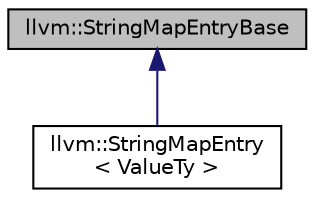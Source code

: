 digraph "llvm::StringMapEntryBase"
{
  edge [fontname="Helvetica",fontsize="10",labelfontname="Helvetica",labelfontsize="10"];
  node [fontname="Helvetica",fontsize="10",shape=record];
  Node1 [label="llvm::StringMapEntryBase",height=0.2,width=0.4,color="black", fillcolor="grey75", style="filled", fontcolor="black"];
  Node1 -> Node2 [dir="back",color="midnightblue",fontsize="10",style="solid",fontname="Helvetica"];
  Node2 [label="llvm::StringMapEntry\l\< ValueTy \>",height=0.2,width=0.4,color="black", fillcolor="white", style="filled",URL="$classllvm_1_1StringMapEntry.html",tooltip="StringMapEntry - This is used to represent one value that is inserted into a StringMap. "];
}
